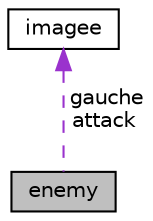 digraph "enemy"
{
  edge [fontname="Helvetica",fontsize="10",labelfontname="Helvetica",labelfontsize="10"];
  node [fontname="Helvetica",fontsize="10",shape=record];
  Node1 [label="enemy",height=0.2,width=0.4,color="black", fillcolor="grey75", style="filled", fontcolor="black"];
  Node2 -> Node1 [dir="back",color="darkorchid3",fontsize="10",style="dashed",label=" gauche\nattack" ,fontname="Helvetica"];
  Node2 [label="imagee",height=0.2,width=0.4,color="black", fillcolor="white", style="filled",URL="$structimagee.html",tooltip="struct for the background. "];
}
